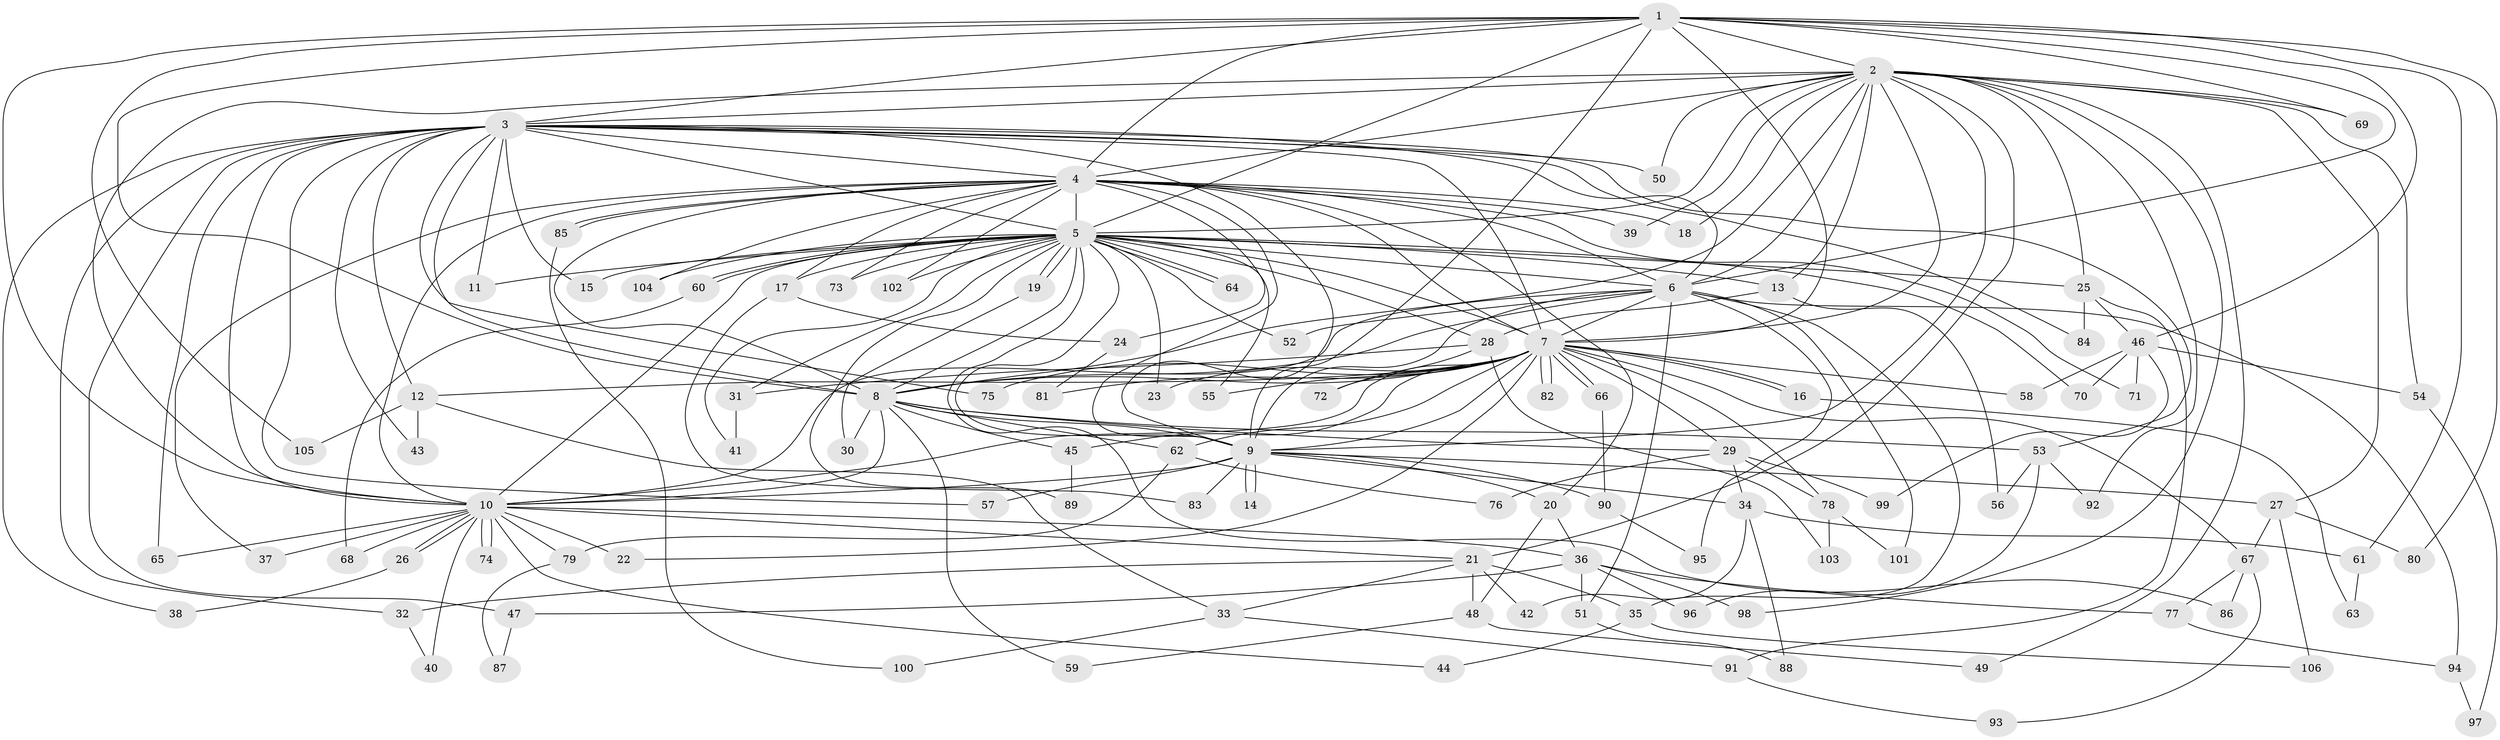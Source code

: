 // Generated by graph-tools (version 1.1) at 2025/01/03/09/25 03:01:24]
// undirected, 106 vertices, 237 edges
graph export_dot {
graph [start="1"]
  node [color=gray90,style=filled];
  1;
  2;
  3;
  4;
  5;
  6;
  7;
  8;
  9;
  10;
  11;
  12;
  13;
  14;
  15;
  16;
  17;
  18;
  19;
  20;
  21;
  22;
  23;
  24;
  25;
  26;
  27;
  28;
  29;
  30;
  31;
  32;
  33;
  34;
  35;
  36;
  37;
  38;
  39;
  40;
  41;
  42;
  43;
  44;
  45;
  46;
  47;
  48;
  49;
  50;
  51;
  52;
  53;
  54;
  55;
  56;
  57;
  58;
  59;
  60;
  61;
  62;
  63;
  64;
  65;
  66;
  67;
  68;
  69;
  70;
  71;
  72;
  73;
  74;
  75;
  76;
  77;
  78;
  79;
  80;
  81;
  82;
  83;
  84;
  85;
  86;
  87;
  88;
  89;
  90;
  91;
  92;
  93;
  94;
  95;
  96;
  97;
  98;
  99;
  100;
  101;
  102;
  103;
  104;
  105;
  106;
  1 -- 2;
  1 -- 3;
  1 -- 4;
  1 -- 5;
  1 -- 6;
  1 -- 7;
  1 -- 8;
  1 -- 9;
  1 -- 10;
  1 -- 46;
  1 -- 61;
  1 -- 69;
  1 -- 80;
  1 -- 105;
  2 -- 3;
  2 -- 4;
  2 -- 5;
  2 -- 6;
  2 -- 7;
  2 -- 8;
  2 -- 9;
  2 -- 10;
  2 -- 13;
  2 -- 18;
  2 -- 21;
  2 -- 25;
  2 -- 27;
  2 -- 39;
  2 -- 49;
  2 -- 50;
  2 -- 54;
  2 -- 69;
  2 -- 92;
  2 -- 98;
  3 -- 4;
  3 -- 5;
  3 -- 6;
  3 -- 7;
  3 -- 8;
  3 -- 9;
  3 -- 10;
  3 -- 11;
  3 -- 12;
  3 -- 15;
  3 -- 32;
  3 -- 38;
  3 -- 43;
  3 -- 47;
  3 -- 50;
  3 -- 53;
  3 -- 57;
  3 -- 65;
  3 -- 75;
  3 -- 84;
  4 -- 5;
  4 -- 6;
  4 -- 7;
  4 -- 8;
  4 -- 9;
  4 -- 10;
  4 -- 17;
  4 -- 18;
  4 -- 20;
  4 -- 24;
  4 -- 37;
  4 -- 39;
  4 -- 71;
  4 -- 73;
  4 -- 85;
  4 -- 85;
  4 -- 102;
  4 -- 104;
  5 -- 6;
  5 -- 7;
  5 -- 8;
  5 -- 9;
  5 -- 10;
  5 -- 11;
  5 -- 13;
  5 -- 15;
  5 -- 17;
  5 -- 19;
  5 -- 19;
  5 -- 23;
  5 -- 25;
  5 -- 28;
  5 -- 31;
  5 -- 41;
  5 -- 52;
  5 -- 55;
  5 -- 60;
  5 -- 60;
  5 -- 64;
  5 -- 64;
  5 -- 70;
  5 -- 73;
  5 -- 86;
  5 -- 89;
  5 -- 102;
  5 -- 104;
  6 -- 7;
  6 -- 8;
  6 -- 9;
  6 -- 10;
  6 -- 35;
  6 -- 51;
  6 -- 52;
  6 -- 94;
  6 -- 95;
  6 -- 101;
  7 -- 8;
  7 -- 9;
  7 -- 10;
  7 -- 12;
  7 -- 16;
  7 -- 16;
  7 -- 22;
  7 -- 23;
  7 -- 29;
  7 -- 45;
  7 -- 55;
  7 -- 58;
  7 -- 62;
  7 -- 66;
  7 -- 66;
  7 -- 67;
  7 -- 72;
  7 -- 75;
  7 -- 78;
  7 -- 81;
  7 -- 82;
  7 -- 82;
  8 -- 9;
  8 -- 10;
  8 -- 29;
  8 -- 30;
  8 -- 45;
  8 -- 53;
  8 -- 59;
  8 -- 62;
  9 -- 10;
  9 -- 14;
  9 -- 14;
  9 -- 20;
  9 -- 27;
  9 -- 34;
  9 -- 57;
  9 -- 83;
  9 -- 90;
  10 -- 21;
  10 -- 22;
  10 -- 26;
  10 -- 26;
  10 -- 36;
  10 -- 37;
  10 -- 40;
  10 -- 44;
  10 -- 65;
  10 -- 68;
  10 -- 74;
  10 -- 74;
  10 -- 79;
  12 -- 33;
  12 -- 43;
  12 -- 105;
  13 -- 28;
  13 -- 56;
  16 -- 63;
  17 -- 24;
  17 -- 83;
  19 -- 30;
  20 -- 36;
  20 -- 48;
  21 -- 32;
  21 -- 33;
  21 -- 35;
  21 -- 42;
  21 -- 48;
  24 -- 81;
  25 -- 46;
  25 -- 84;
  25 -- 91;
  26 -- 38;
  27 -- 67;
  27 -- 80;
  27 -- 106;
  28 -- 31;
  28 -- 72;
  28 -- 103;
  29 -- 34;
  29 -- 76;
  29 -- 78;
  29 -- 99;
  31 -- 41;
  32 -- 40;
  33 -- 91;
  33 -- 100;
  34 -- 42;
  34 -- 61;
  34 -- 88;
  35 -- 44;
  35 -- 106;
  36 -- 47;
  36 -- 51;
  36 -- 77;
  36 -- 96;
  36 -- 98;
  45 -- 89;
  46 -- 54;
  46 -- 58;
  46 -- 70;
  46 -- 71;
  46 -- 99;
  47 -- 87;
  48 -- 49;
  48 -- 59;
  51 -- 88;
  53 -- 56;
  53 -- 92;
  53 -- 96;
  54 -- 97;
  60 -- 68;
  61 -- 63;
  62 -- 76;
  62 -- 79;
  66 -- 90;
  67 -- 77;
  67 -- 86;
  67 -- 93;
  77 -- 94;
  78 -- 101;
  78 -- 103;
  79 -- 87;
  85 -- 100;
  90 -- 95;
  91 -- 93;
  94 -- 97;
}
